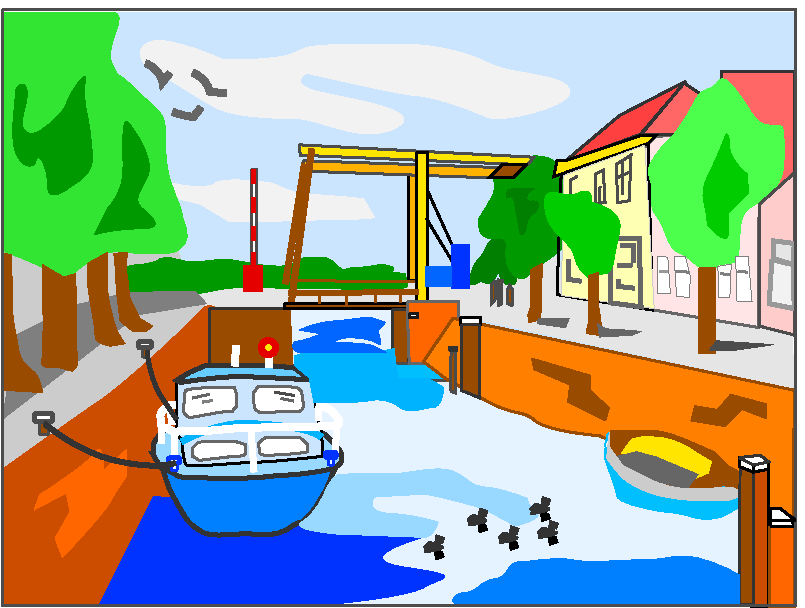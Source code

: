 % Converted from PostScript(TM) to MetaPost by pstoedit
% MetaPost backend contributed by Scott Pakin <pakin@uiuc.edu>
% pstoedit is Copyright (C) 1993 - 1999 Wolfgang Glunz <wglunz@geocities.com>

% Generate structured PostScript
prologues := 1;

% Display a given string with its *baseline* at a given location
% and with a given rotation angle
vardef showtext(expr origin)(expr angle)(expr string) =
  draw string infont defaultfont scaled defaultscale
    rotated angle shifted origin;
enddef;

beginfig(1);
drawoptions (withcolor (0.8,0.9,1));
linecap := butt;
linejoin := mitered;
fill (34.0598,214.47)--(286.57,214.47)--(285.2,72.9199)
	--(38.1699,83.8599)--(34.0598,214.47)--cycle;
drawoptions (withcolor (0.95,0.95,0.95));
fill (62,152.91)..controls (62,152.91) and (74.24,150.18)..(77.6199,152.91)
	..controls (81.0798,155.65) and (98.0698,152.91)..(98.0698,152.91)
	..controls (98.0698,152.91) and (106.21,148.81)..(111.68,148.81)
	..controls (117.15,148.81) and (130.76,147.37)..(130.76,147.37)
	--(134.86,140.53)..controls (134.86,140.53) and (130.11,139.88)..(123.92,139.88)
	..controls (117.8,139.88) and (98.72,139.23)..(98.72,139.23)
	--(82.3799,139.23)--(72.1499,145.35)--(64.0198,147.37)
	--(62,152.91)--cycle;
drawoptions (withcolor (0.9,0.9,0.9));
fill (202.11,112.52)--(200.82,126.85)--(184.47,117.99)
	--(170.86,116.62)--(150.42,117.34)--(141.63,114.61)
	--(104.19,115.26)--(87.1299,115.26)--(69.49,113.17)
	--(74.96,107.77)--(106.21,108.42)--(140.98,108.42)
	--(147.03,110.5)--(165.39,110.5)--(164.74,104.38)
	--(172.88,103.74)--(285.92,79.0398)--(285.2,98.9099)
	--(271.59,100.93)--(202.11,112.52)--cycle;
drawoptions (withcolor (1,0.4,0.4));
fill (285.92,193.23)--(259.78,193.23)--(259.78,188.7)
	--(277.35,148.88)--(285.92,155.72)--(285.92,193.23)
	--cycle;
drawoptions (withcolor (0.2,0.2,0.2));
pickup pencircle scaled 0.86bp;
draw (285.92,193.23)--(259.78,193.23)--(259.78,188.7)
	--(277.35,148.88)--(285.92,155.72)--(285.92,193.23);
drawoptions (withcolor (1,0.9,0.9));
pickup pencircle scaled 0bp;
fill (231.85,165.66)--(235.95,169.69)--(246.75,170.62)
	--(273.32,149.82)--(272.89,101)--(235.02,107.34)
	--(231.85,165.66)--cycle;
drawoptions (withcolor (0.4,0.4,0.4));
pickup pencircle scaled 0.86bp;
draw (231.85,165.66)--(235.95,169.69)--(246.75,170.62)
	--(273.32,149.82)--(272.89,101)--(235.02,107.34)
	--(231.85,165.66);
drawoptions (withcolor (0,0.5,0));
pickup pencircle scaled 0bp;
fill (178.28,133.26)..controls (178.28,133.26) and (175.98,132.39)..(175.11,130.09)
	..controls (174.25,127.78) and (172.38,125.62)..(172.38,125.62)
	..controls (172.38,125.62) and (170.86,124.47)..(170,121.88)
	..controls (169.21,119.36) and (168.99,119.14)..(168.99,118.06)
	..controls (168.99,116.98) and (169.21,116.19)..(170.43,116.41)
	..controls (171.73,116.55) and (172.81,117.63)..(172.81,117.63)
	--(175.33,116.84)..controls (175.33,116.84) and (175.9,116.62)..(177.42,117.85)
	..controls (178.86,119.14) and (179.29,121.52)..(179.72,120.22)
	..controls (180.15,118.93) and (179.94,119.58)..(180.73,118.06)
	..controls (181.59,116.55) and (183.03,115.98)..(184.11,116.41)
	..controls (185.19,116.84) and (184.47,115.69)..(185.55,117.2)
	..controls (186.63,118.71) and (185.19,122.74)..(185.19,122.74)
	--(182.24,132.39)--(178.28,133.26)--cycle;
drawoptions (withcolor (0,0.6,0));
fill (203.19,132.82)..controls (207.44,132.82) and (198.58,125.84)..(194.55,123.61)
	..controls (190.45,121.3) and (188.65,115.04)..(184.11,120.87)
	..controls (179.65,126.7) and (184.54,132.61)..(180.51,133.04)
	..controls (176.48,133.54) and (177.85,132.18)..(174.68,133.54)
	..controls (171.51,134.84) and (172.45,140.31)..(172.45,140.31)
	..controls (172.45,140.31) and (175.98,145.71)..(177.42,148.88)
	..controls (178.78,152.05) and (177.42,152.91)..(177.85,155.22)
	..controls (178.28,157.52) and (181.02,159.32)..(181.02,159.32)
	--(190.02,158.82)--(192.25,162.78)..controls (192.25,162.78) and (196.78,162.92)..(199.02,161.12)
	..controls (201.25,159.32) and (201.25,156.58)..(201.25,156.58)
	--(203.98,155.22)--(203.55,147.58)--(201.68,143.12)
	..controls (201.68,143.12) and (201.82,139.95)..(203.19,137.72)
	..controls (204.56,135.42) and (202.76,132.82)..(203.19,132.82)
	--cycle;
drawoptions (withcolor (0.8,0.8,0.8));
fill (1.37988,135.34)--(63.9399,129.01)--(67.98,114.97)
	--(73.8799,108.63)--(57.6799,89.26)--(0.869873,46.2798)
	--(1.37988,135.34)--cycle;
drawoptions (withcolor (0,0.6,0));
fill (141.27,120.87)..controls (140.84,121.23) and (143.65,122.46)..(139.62,123.32)
	..controls (135.51,124.26) and (134.65,122.67)..(129.25,122.67)
	..controls (123.85,122.67) and (124.28,120.87)..(122.05,122.67)
	..controls (119.82,124.47) and (119.38,126.27)..(115.28,126.27)
	..controls (111.25,126.27) and (109.45,126.7)..(106.78,124.9)
	..controls (104.05,123.1) and (102.68,123.1)..(100.45,123.1)
	..controls (98.22,123.1) and (96.3398,123.18)..(93.6799,123.61)
	..controls (91.0198,124.04) and (88.7798,124.47)..(86.0498,124.9)
	..controls (83.3098,125.41) and (80.5798,125.84)..(77.9099,125.41)
	..controls (75.25,124.9) and (70.2798,124.47)..(66.6799,124.9)
	..controls (63.0798,125.41) and (60.3398,127.21)..(57.1799,125.41)
	..controls (54.0798,123.61) and (49.1099,123.61)..(49.1099,123.61)
	--(44.1399,122.67)--(45.0798,115.9)..controls (45.0798,115.9) and (43.2798,113.6)..(49.5398,113.6)
	..controls (55.8799,113.6) and (58.98,113.6)..(64.8799,113.6)
	..controls (70.71,113.6) and (69.4199,112.66)..(76.1099,114.03)
	..controls (82.8799,115.47) and (86.98,115.47)..(91.8799,115.47)
	..controls (96.8499,115.47) and (100.88,114.97)..(105.85,114.97)
	..controls (110.82,114.97) and (112.62,114.97)..(118.02,114.97)
	..controls (123.42,114.97) and (125.22,114.54)..(136.02,114.54)
	..controls (146.74,114.54) and (146.74,115.9)..(146.74,115.9)
	--(145.88,120.37)--(141.27,120.87)--cycle;
drawoptions (withcolor (0.5,0.5,0.5));
fill (5.83984,98.26)--(27.5098,109.14)--(46.3799,113.6)
	--(70.2798,114.03)--(74.3098,109.57)--(49.5398,105.54)
	--(0.869873,67.95)--(5.83984,98.26)--cycle;
drawoptions (withcolor (0.8,0.3,0));
fill (105.85,108.2)--(106.78,85.23)--(73.8799,84.2998)
	--(66.25,38.1399)--(36.7998,1.05981)--(0.72998,1.05981)
	--(0.869873,49.8799)..controls (0.869873,49.8799) and (24.7798,67.0898)..(36.0798,74.7898)
	..controls (47.3098,82.5) and (70.2798,104.6)..(72.5098,107.34)
	..controls (74.74,110) and (77.48,108.2)..(77.48,108.2)
	--(105.85,108.2)--cycle;
drawoptions (withcolor (0.6,0.3,0));
fill (75.25,107.77)--(105.85,107.77)--(105.85,85.23)
	--(75.25,85.23)--(75.25,107.77)--cycle;
drawoptions (withcolor (0.2,0.2,0.2));
pickup pencircle scaled 0.86bp;
draw (75.25,107.77)--(105.85,107.77)--(105.85,85.23)
	--(75.25,85.23)--(75.25,107.77);
drawoptions (withcolor (1,1,1));
pickup pencircle scaled 2.23bp;
draw (118.59,71.1899)--(117.22,61.8999);
drawoptions (withcolor (0.9,0.95,1));
pickup pencircle scaled 0bp;
fill (266.48,1.56982)--(267.34,45.9199)--(158.84,82.3499)
	--(149.26,81.2)--(144.15,86.3098)--(140.84,107.77)
	--(104.84,107.26)--(105.92,86.3098)--(114.92,40.45)
	--(55.5898,38.5798)--(37.23,0.849854)--(266.48,1.56982)
	--cycle;
drawoptions (withcolor (0,0.2,1));
fill (55.1599,40.0898)--(113.98,37.21)--(153.94,25.8999)
	..controls (153.94,25.8999) and (123.42,17.8398)..(145.88,14.6699)
	..controls (168.34,11.4299) and (158.91,11)..(152.65,7.3999)
	..controls (146.31,3.7998) and (118.95,1.05981)..(113.48,1.05981)
	..controls (108.08,1.05981) and (35.6499,1.05981)..(35.6499,1.05981)
	--(55.1599,40.0898)--cycle;
drawoptions (withcolor (1,0.7,0));
fill (146.96,157.59)--(149.77,157.59)--(149.77,118.06)
	--(146.96,118.06)--(146.96,157.59)--cycle;
drawoptions (withcolor (0,0,0));
pickup pencircle scaled 0.86bp;
draw (146.96,157.59)--(149.77,157.59)--(149.77,118.06)
	--(146.96,118.06)--(146.96,157.59);
drawoptions (withcolor (1,0.7,0));
pickup pencircle scaled 0bp;
fill (109.16,161.05)--(180.37,158.53)--(176.41,154.86)
	--(108.66,157.3)--(109.16,161.05)--cycle;
drawoptions (withcolor (0.3,0.3,0.3));
pickup pencircle scaled 0.86bp;
draw (109.16,161.05)--(180.37,158.53)--(176.41,154.86)
	--(108.66,157.3)--(109.16,161.05);
drawoptions (withcolor (1,0.9,0));
pickup pencircle scaled 0bp;
fill (107.65,166.74)--(192.18,162.27)--(189.94,159.54)
	--(108.15,162.99)--(107.65,166.74)--cycle;
drawoptions (withcolor (0.3,0.3,0.3));
pickup pencircle scaled 0.86bp;
draw (107.65,166.74)--(192.18,162.27)--(189.94,159.54)
	--(108.15,162.99)--(107.65,166.74);
drawoptions (withcolor (1,0.9,0));
pickup pencircle scaled 0bp;
fill (149.77,163.86)--(153.8,163.86)--(153.8,110.07)
	--(149.77,110.07)--(149.77,163.86)--cycle;
drawoptions (withcolor (0,0,0));
pickup pencircle scaled 0.86bp;
draw (149.77,163.86)--(153.8,163.86)--(153.8,110.07)
	--(149.77,110.07)--(149.77,163.86);
drawoptions (withcolor (0.6,0.3,0));
pickup pencircle scaled 2.23bp;
draw (112.26,165.3)--(104.77,109.14);
draw (109.59,159.82)--(102.75,116.62);
drawoptions (withcolor (0,0,0));
pickup pencircle scaled 0.86bp;
draw (153.73,150.61)--(163.38,129.3);
draw (153.51,140.17)--(163.09,124.33);
drawoptions (withcolor (0,0.2,1));
pickup pencircle scaled 0bp;
fill (162.58,130.74)--(168.99,130.74)--(168.99,114.9)
	--(162.58,114.9)--(162.58,130.74)--cycle;
drawoptions (withcolor (0,0.4,1));
fill (153.22,123.1)--(162.58,123.1)--(162.58,115.9)
	--(153.22,115.9)--(153.22,123.1)--cycle;
drawoptions (withcolor (0.6,0.3,0));
pickup pencircle scaled 0.86bp;
draw (101.89,117.92)--(149.05,117.42);
pickup pencircle scaled 2.02bp;
draw (103.98,113.46)--(150.56,113.67);
pickup pencircle scaled 0bp;
fill (102.25,109.71)--(146.82,109.71)--(146.82,107.77)
	--(102.25,107.77)--(102.25,109.71)--cycle;
drawoptions (withcolor (0,0,0));
pickup pencircle scaled 0.86bp;
draw (102.25,109.71)--(146.82,109.71)--(146.82,107.77)
	--(102.25,107.77)--(102.25,109.71);
drawoptions (withcolor (1,1,1));
pickup pencircle scaled 0bp;
fill (90.4399,158.02)--(92.1699,158.02)--(92.1699,117.92)
	--(90.4399,117.92)--(90.4399,158.02)--cycle;
drawoptions (withcolor (0.3,0.3,0.3));
pickup pencircle scaled 0.86bp;
draw (90.4399,158.02)--(92.1699,158.02)--(92.1699,117.92)
	--(90.4399,117.92)--(90.4399,158.02);
drawoptions (withcolor (0,0,0));
draw (161.86,94.8799)--(164.1,94.8799)--(164.1,92.22)
	--(161.86,92.22)--(161.86,94.8799);
drawoptions (withcolor (0.8,0.3,0));
pickup pencircle scaled 0bp;
fill (147.32,104.1)--(149.05,104.1)--(149.05,87.97)
	--(147.32,87.97)--(147.32,104.1)--cycle;
drawoptions (withcolor (0,0,0));
pickup pencircle scaled 0.86bp;
draw (147.32,104.1)--(149.05,104.1)--(149.05,87.97)
	--(147.32,87.97)--(147.32,104.1);
drawoptions (withcolor (0.6,0.3,0));
pickup pencircle scaled 0bp;
fill (148.54,104.6)--(150.27,104.6)--(150.27,87.6799)
	--(148.54,87.6799)--(148.54,104.6)--cycle;
drawoptions (withcolor (0,0,0));
pickup pencircle scaled 0.86bp;
draw (148.54,104.6)--(150.27,104.6)--(150.27,87.6799)
	--(148.54,87.6799)--(148.54,104.6);
drawoptions (withcolor (0.6,0.3,0));
pickup pencircle scaled 0bp;
fill (141.2,107.55)--(147.1,107.55)--(147.1,87.25)
	--(141.2,87.25)--(141.2,107.55)--cycle;
drawoptions (withcolor (0.2,0.2,0.2));
pickup pencircle scaled 0.86bp;
draw (141.2,107.55)--(147.1,107.55)--(147.1,87.25)
	--(141.2,87.25)--(141.2,107.55);
drawoptions (withcolor (0,0.75,1));
pickup pencircle scaled 0bp;
fill (141.49,88.1799)--(153.58,88.1799)--(161.22,81.99)
	--(143.22,81.2)--(141.49,88.1799)--cycle;
drawoptions (withcolor (0.3,0.3,0.3));
pickup pencircle scaled 0.86bp;
draw (141.49,88.1799)--(153.58,88.1799)--(161.22,81.99)
	--(143.22,81.2)--(141.49,88.1799);
drawoptions (withcolor (1,0.4,0));
pickup pencircle scaled 0bp;
fill (146.53,110.22)--(165.1,110.22)--(165.1,103.09)
	--(162.8,103.09)--(152.94,87.97)--(147.32,87.97)
	--(146.53,110.22)--cycle;
drawoptions (withcolor (0.4,0.4,0.4));
pickup pencircle scaled 0.86bp;
draw (146.53,110.22)--(165.1,110.22)--(165.1,103.09)
	--(162.8,103.09)--(152.94,87.97)--(147.32,87.97)
	--(146.53,110.22);
drawoptions (withcolor (1,0.5,0));
pickup pencircle scaled 0bp;
fill (285.92,78.3899)--(163.09,104.31)--(152.43,88.6899)
	--(160.57,82.5)..controls (160.57,82.5) and (165.39,79.76)..(175.62,74.2898)
	..controls (185.84,68.8198) and (187.86,71.5498)..(192.61,67.45)
	..controls (197.36,63.3398) and (215.65,62.0498)..(215.65,62.0498)
	--(285.63,30.6599)--(285.92,78.3899)--cycle;
drawoptions (withcolor (0.6,0.3,0));
pickup pencircle scaled 0.86bp;
draw (285.92,78.3899)--(163.09,104.31)--(152.43,88.6899)
	--(160.57,82.5)..controls (160.57,82.5) and (165.39,79.76)..(175.62,74.2898)
	..controls (185.84,68.8198) and (187.86,71.5498)..(192.61,67.45)
	..controls (197.36,63.3398) and (215.65,62.0498)..(215.65,62.0498)
	--(285.63,30.6599)--(285.92,78.3899);
drawoptions (withcolor (0.2,0.9,0.2));
pickup pencircle scaled 0bp;
fill (40.1799,214.47)..controls (47.6699,214.47) and (37.0198,202.59)..(40.3999,195.82)
	..controls (43.7798,188.98) and (41.0498,194.46)..(47.8899,187.62)
	..controls (54.6599,180.78) and (59.4099,178.76)..(59.4099,173.29)
	..controls (59.4099,167.82) and (59.4099,166.45)..(60.1299,159.61)
	..controls (60.7798,152.77) and (64.8098,145.93)..(65.5298,141.82)
	..controls (66.25,137.79) and (68.98,134.34)..(66.25,130.95)
	..controls (63.5098,127.57) and (62.7898,127.57)..(52.6399,127.57)
	..controls (42.49,127.57) and (42.49,130.3)..(33.6299,125.48)
	..controls (24.7798,120.73) and (25.5,116.62)..(18.6599,120.73)
	..controls (11.8899,124.76) and (1.65991,128.22)..(1.65991,128.22)
	--(1.37988,214.47)--(40.1799,214.47)--cycle;
drawoptions (withcolor (0,0.5,1));
fill (122.41,51.8999)..controls (122.41,51.8999) and (121.76,52.47)..(120.25,49.3799)
	..controls (118.66,46.21) and (118.66,44.3398)..(115.86,39.9399)
	..controls (113.05,35.48) and (114.27,36.49)..(110.53,32.6699)
	..controls (106.71,28.9299) and (109.38,32.3799)..(104.34,28.9299)
	..controls (99.2998,25.47) and (94.2598,26.3398)..(89.7898,26.7)
	..controls (85.3999,26.98) and (76.6199,25.1799)..(72.8699,27.3398)
	..controls (69.1299,29.5798) and (67.8999,30.51)..(65.74,34.26)
	..controls (63.5798,38) and (63.5798,38)..(61.71,41.46)
	..controls (59.8398,44.9099) and (59.3398,48.5798)..(58.2598,50.3098)
	--(54.8699,55.6399)--(122.41,51.8999)--cycle;
drawoptions (withcolor (0.2,0.2,0.2));
pickup pencircle scaled 1.44bp;
draw (122.41,51.8999)..controls (122.41,51.8999) and (121.76,52.47)..(120.25,49.3799)
	..controls (118.66,46.21) and (118.66,44.3398)..(115.86,39.9399)
	..controls (113.05,35.48) and (114.27,36.49)..(110.53,32.6699)
	..controls (106.71,28.9299) and (109.38,32.3799)..(104.34,28.9299)
	..controls (99.2998,25.47) and (94.2598,26.3398)..(89.7898,26.7)
	..controls (85.3999,26.98) and (76.6199,25.1799)..(72.8699,27.3398)
	..controls (69.1299,29.5798) and (67.8999,30.51)..(65.74,34.26)
	..controls (63.5798,38) and (63.5798,38)..(61.71,41.46)
	..controls (59.8399,44.9099) and (59.3398,48.5798)..(58.2598,50.3098)
	--(54.8699,55.6399)--(122.41,51.8999);
drawoptions (withcolor (0,0,0));
pickup pencircle scaled 0.86bp;
draw (202.04,156.87)--(200.53,112.81)--(234.87,107.26)
	--(233.29,167.1)--(202.04,156.87);
drawoptions (withcolor (1,0.25,0.25));
pickup pencircle scaled 0bp;
fill (246.9,189.63)--(223.06,177.32)--(202.76,160.26)
	--(230.55,170.55)--(246.9,189.63)--cycle;
drawoptions (withcolor (0.2,0.2,0.2));
pickup pencircle scaled 0.86bp;
draw (246.9,189.63)--(223.06,177.32)--(202.76,160.26)
	--(230.55,170.55)--(246.9,189.63);
drawoptions (withcolor (1,0.4,0.4));
pickup pencircle scaled 0bp;
fill (246.25,188.98)--(230.98,170.62)--(274.76,169.83)
	--(246.25,188.98)--cycle;
drawoptions (withcolor (0.2,0.2,0.2));
pickup pencircle scaled 0.86bp;
draw (246.25,188.98)--(230.98,170.62)--(274.76,169.83)
	--(246.25,188.98);
drawoptions (withcolor (0.3,1,0.3));
pickup pencircle scaled 0bp;
fill (255.75,122.1)..controls (252.3,122.1) and (253.02,121.45)..(248.26,125.48)
	..controls (243.51,129.58) and (242.79,126.2)..(239.41,135.06)
	..controls (236.02,143.91) and (234.01,141.18)..(234.66,148.66)
	..controls (235.3,156.22) and (230.62,155.5)..(236.02,163.06)
	..controls (241.42,170.55) and (240.13,166.45)..(245.53,174.66)
	..controls (251,182.79) and (250.28,185.53)..(255.03,186.9)
	..controls (259.78,188.26) and (258.49,194.38)..(264.61,186.9)
	..controls (270.66,179.41) and (271.3,174.58)..(276.06,173.94)
	..controls (280.88,173.29) and (282.25,175.95)..(282.25,167.82)
	..controls (282.25,159.61) and (282.9,154.86)..(277.5,149.38)
	..controls (272.02,143.91) and (267.27,145.28)..(266.55,137.07)
	..controls (265.9,128.86) and (266.55,124.83)..(263.17,124.11)
	..controls (259.78,123.39) and (255.75,122.1)..(255.75,122.1)
	--cycle;
drawoptions (withcolor (0.8,0.3,0));
fill (270.66,52.47)--(276.78,52.47)--(276.78,0.629883)
	--(270.66,0.629883)--(270.66,52.47)--cycle;
drawoptions (withcolor (0,0,0));
pickup pencircle scaled 0.86bp;
draw (270.66,52.47)--(276.78,52.47)--(276.78,0.629898)
	--(270.66,0.629898)--(270.66,52.47);
drawoptions (withcolor (0.9,0,0));
pickup pencircle scaled 0bp;
fill (90.5798,158.02)--(92.0198,158.02)--(92.0198,152.84)
	--(90.5798,152.84)--(90.5798,158.02)--cycle;
fill (90.5798,147.66)--(92.0198,147.66)--(92.0198,142.47)
	--(90.5798,142.47)--(90.5798,147.66)--cycle;
fill (90.5798,137.43)--(92.0198,137.43)--(92.0198,132.25)
	--(90.5798,132.25)--(90.5798,137.43)--cycle;
fill (90.5798,128.14)--(92.0198,128.14)--(92.0198,122.96)
	--(90.5798,122.96)--(90.5798,128.14)--cycle;
drawoptions (withcolor (1,0.9,0));
fill (203.34,160.98)--(200.53,160.98)--(199.38,155.29)
	--(233.22,167.17)--(236.02,169.98)--(230.34,169.98)
	--(203.34,160.98)--cycle;
drawoptions (withcolor (0,0,0));
pickup pencircle scaled 0.86bp;
draw (203.34,160.98)--(200.53,160.98)--(199.38,155.29)
	--(233.22,167.17)--(236.02,169.98)--(230.34,169.98)
	--(203.34,160.98);
drawoptions (withcolor (1,1,0.7));
pickup pencircle scaled 0bp;
fill (232.14,166.59)--(235.52,107.77)--(202.11,112.52)
	--(202.83,155.65)--(232.14,166.59)--cycle;
drawoptions (withcolor (0.8,0.8,0.8));
pickup pencircle scaled 0.22bp;
draw (232.14,166.59)--(235.52,107.77)--(202.11,112.52)
	--(202.83,155.65)--(232.14,166.59);
drawoptions (withcolor (0.3,0.3,0.3));
pickup pencircle scaled 0.86bp;
draw (214.42,156.3)--(214.42,145.35)--(217.81,146.07)
	--(217.16,157.66)--(214.42,156.3);
drawoptions (withcolor (0.4,0.4,0.4));
pickup pencircle scaled 1.44bp;
draw (219.9,133.04)--(219.75,109.86)--(230.77,108.42)
	--(230.12,133.04)--(219.9,133.04);
drawoptions (withcolor (0,0.8,0));
pickup pencircle scaled 0bp;
fill (212.34,118.64)..controls (217.16,122.1) and (219.82,117.34)..(221.19,126.2)
	..controls (222.56,135.13) and (224.65,137.86)..(221.91,141.25)
	..controls (219.18,144.7) and (213.06,146.07)..(213.06,146.07)
	..controls (213.06,146.07) and (213.7,152.26)..(208.3,149.46)
	..controls (202.83,146.72) and (196.06,153.42)..(196.06,145.93)
	..controls (196.06,138.37) and (200.1,135.13)..(203.55,131.67)
	..controls (206.94,128.29) and (206.22,127.57)..(207.58,124.18)
	..controls (208.95,120.73) and (212.34,118.64)..(212.34,118.64)
	--cycle;
drawoptions (withcolor (0.6,0.3,0));
fill (251.86,122.1)--(257.34,122.1)--(257.34,92.0698)
	--(251.86,92.0698)--(251.86,122.1)--cycle;
pickup pencircle scaled 0.86bp;
draw (251.86,122.1)--(257.34,122.1)--(257.34,92.0698)
	--(251.86,92.0698)--(251.86,122.1);
drawoptions (withcolor (0.6,0.85,1));
pickup pencircle scaled 0bp;
fill (116.5,62.8398)..controls (116.5,62.8398) and (123.06,57.22)..(123.06,54.99)
	..controls (123.06,52.8298) and (122.98,51.25)..(118.66,49.95)
	..controls (114.27,48.73) and (104.62,47.7898)..(102.1,47.7898)
	..controls (99.5798,47.7898) and (93.3198,46.8599)..(91.45,46.8599)
	..controls (89.5798,46.8599) and (77.0498,46.21)..(74.5298,46.8599)
	..controls (72.0798,47.4299) and (65.8198,46.21)..(63.5798,47.7898)
	..controls (61.4199,49.3799) and (58.3298,49.95)..(56.74,52.47)
	..controls (55.1599,54.99) and (55.1599,55.3499)..(55.1599,58.1599)
	..controls (55.1599,60.97) and (59.8398,64.4199)..(59.8398,64.4199)
	--(116.5,62.8398)--cycle;
drawoptions (withcolor (0.2,0.2,0.2));
pickup pencircle scaled 1.44bp;
draw (116.5,62.8398)..controls (116.5,62.8398) and (123.06,57.22)..(123.06,54.99)
	..controls (123.06,52.8298) and (122.98,51.25)..(118.66,49.95)
	..controls (114.27,48.73) and (104.62,47.7898)..(102.1,47.7898)
	..controls (99.5798,47.7898) and (93.3198,46.8599)..(91.45,46.8599)
	..controls (89.5798,46.8599) and (77.0498,46.21)..(74.5298,46.8599)
	..controls (72.0798,47.4299) and (65.8198,46.21)..(63.5798,47.7898)
	..controls (61.4199,49.3799) and (58.3298,49.95)..(56.74,52.47)
	..controls (55.1599,54.99) and (55.1599,55.3498)..(55.1599,58.1599)
	..controls (55.1599,60.97) and (59.8399,64.4199)..(59.8399,64.4199)
	--(116.5,62.8398);
drawoptions (withcolor (0.8,0.9,1));
pickup pencircle scaled 0bp;
fill (63.3699,81.4199)..controls (63.3699,81.4199) and (81.5098,83.5)..(87.8499,83.5)
	..controls (94.1799,83.5) and (111.82,82.1399)..(111.82,82.1399)
	..controls (111.82,82.1399) and (114.06,71.4099)..(114.06,70.0398)
	..controls (114.06,68.74) and (115.64,64.6399)..(115.64,64.6399)
	--(116.29,54.6299)..controls (116.29,54.6299) and (98.5,52.5398)..(93.25,52.5398)
	..controls (87.99,52.5398) and (69.2698,50.5999)..(67.47,51.25)
	..controls (65.6699,51.8999) and (65.6699,59.8198)..(65.6699,59.8198)
	--(63.3699,63.49)--(63.3699,81.4199)--cycle;
drawoptions (withcolor (0,0,0));
pickup pencircle scaled 0.86bp;
draw (63.3699,81.4199)..controls (63.3699,81.4199) and (81.5098,83.5)..(87.8499,83.5)
	..controls (94.1799,83.5) and (111.82,82.1399)..(111.82,82.1399)
	..controls (111.82,82.1399) and (114.06,71.4099)..(114.06,70.0398)
	..controls (114.06,68.74) and (115.64,64.6399)..(115.64,64.6399)
	--(116.29,54.6299)..controls (116.29,54.6299) and (98.5,52.5398)..(93.25,52.5398)
	..controls (87.99,52.5398) and (69.2698,50.5999)..(67.47,51.25)
	..controls (65.6699,51.8999) and (65.6699,59.8198)..(65.6699,59.8198)
	--(63.3699,63.49)--(63.3699,81.4199);
drawoptions (withcolor (1,1,1));
pickup pencircle scaled 0bp;
fill (66.6799,78.25)..controls (68.9099,79.26) and (74.24,79.26)..(75.8198,79.26)
	..controls (77.3398,79.26) and (84.25,79.5398)..(84.25,79.5398)
	--(85.1799,77.0198)--(85.1799,72.6299)--(83.5999,70.76)
	..controls (83.5999,70.76) and (80.22,70.76)..(77.0498,70.1099)
	..controls (73.8799,69.46) and (68.2598,68.5298)..(68.2598,68.5298)
	..controls (68.2598,68.5298) and (66.0999,69.46)..(66.0999,71.0498)
	..controls (66.0999,72.6299) and (66.6799,78.25)..(66.6799,78.25)
	--cycle;
drawoptions (withcolor (0.4,0.4,0.4));
pickup pencircle scaled 0.86bp;
draw (66.6799,78.25)..controls (68.9099,79.26) and (74.24,79.26)..(75.8198,79.26)
	..controls (77.3398,79.26) and (84.25,79.5398)..(84.25,79.5398)
	--(85.1799,77.0198)--(85.1799,72.6299)--(83.5999,70.76)
	..controls (83.5999,70.76) and (80.22,70.76)..(77.0498,70.1099)
	..controls (73.8799,69.46) and (68.2598,68.5298)..(68.2598,68.5298)
	..controls (68.2598,68.5298) and (66.0999,69.46)..(66.0999,71.0498)
	..controls (66.0999,72.6299) and (66.6799,78.25)..(66.6799,78.25)
	--cycle;
drawoptions (withcolor (1,1,1));
pickup pencircle scaled 0bp;
fill (93.0298,79.8298)--(105.85,79.5398)..controls (105.85,79.5398) and (108.37,79.26)..(108.66,77.3098)
	..controls (108.94,75.4399) and (109.3,72.9199)..(109.3,72.9199)
	..controls (109.3,72.9199) and (108.94,70.76)..(107.43,70.76)
	..controls (105.85,70.76) and (93.6099,70.3999)..(93.6099,70.3999)
	..controls (93.6099,70.3999) and (91.45,71.3398)..(91.45,72.9199)
	..controls (91.45,74.5) and (91.1599,77.3098)..(91.1599,77.3098)
	--(93.0298,79.8298)--cycle;
drawoptions (withcolor (0.4,0.4,0.4));
pickup pencircle scaled 0.86bp;
draw (93.0298,79.8298)--(105.85,79.5398)..controls (105.85,79.5398) and (108.37,79.26)..(108.66,77.3098)
	..controls (108.94,75.4399) and (109.3,72.9199)..(109.3,72.9199)
	..controls (109.3,72.9199) and (108.94,70.76)..(107.43,70.76)
	..controls (105.85,70.76) and (93.6098,70.3999)..(93.6098,70.3999)
	..controls (93.6098,70.3999) and (91.45,71.3399)..(91.45,72.9199)
	..controls (91.45,74.5) and (91.1599,77.3098)..(91.1599,77.3098)
	--(93.0298,79.8298);
drawoptions (withcolor (1,1,1));
pickup pencircle scaled 0bp;
fill (95.48,61.3298)..controls (98.6499,61.3298) and (108.01,61.3298)..(108.01,61.3298)
	--(110.82,58.8098)--(110.82,56.2898)..controls (108.01,55.3499) and (96.4199,54.99)..(96.4199,54.99)
	..controls (96.4199,54.99) and (93.3198,54.7)..(93.3198,56.2898)
	..controls (93.3198,57.8699) and (93.0298,59.3799)..(93.0298,59.3799)
	--(95.48,61.3298)--cycle;
drawoptions (withcolor (0.4,0.4,0.4));
pickup pencircle scaled 0.86bp;
draw (95.48,61.3298)..controls (98.6499,61.3298) and (108.01,61.3298)..(108.01,61.3298)
	--(110.82,58.8098)--(110.82,56.2898)..controls (108.01,55.3499) and (96.4199,54.99)..(96.4199,54.99)
	..controls (96.4199,54.99) and (93.3198,54.7)..(93.3198,56.2898)
	..controls (93.3198,57.8699) and (93.0298,59.3799)..(93.0298,59.3799)
	--(95.48,61.3298);
drawoptions (withcolor (1,1,1));
pickup pencircle scaled 0bp;
fill (84.5398,60.0298)--(88.2798,58.8098)--(88.2798,55.6399)
	..controls (88.2798,55.6399) and (88.3499,54.7)..(86.1199,54.7)
	..controls (83.96,54.7) and (71.72,53.1199)..(71.72,53.1199)
	--(69.2,54.7)--(69.2,57.51)--(71.4299,59.74)
	--(84.5398,60.0298)--cycle;
drawoptions (withcolor (0.4,0.4,0.4));
pickup pencircle scaled 0.86bp;
draw (84.5398,60.0298)--(88.2798,58.8098)--(88.2798,55.6399)
	..controls (88.2798,55.6399) and (88.3499,54.7)..(86.1199,54.7)
	..controls (83.96,54.7) and (71.72,53.1199)..(71.72,53.1199)
	--(69.2,54.7)--(69.2,57.51)--(71.4299,59.74)
	--(84.5398,60.0298);
drawoptions (withcolor (0,0.7,1));
pickup pencircle scaled 2.23bp;
draw (65.3799,59.8198)..controls (70.6399,63.0598) and (81.22,66.6599)..(88.2798,66.4399)
	..controls (95.2598,66.22) and (111.97,65.2898)..(115.64,61.47);
drawoptions (withcolor (0.4,0.8,1));
pickup pencircle scaled 0bp;
fill (111.82,82.1399)--(105.92,86.46)..controls (105.92,86.46) and (95.98,87.3899)..(93.8999,87.3899)
	..controls (91.8799,87.3899) and (81.9399,87.3899)..(81.9399,87.3899)
	--(74.24,87.3899)--(68.3398,84.8699)--(63.5798,81.9199)
	--(64.95,81.2)..controls (64.95,81.2) and (79.4199,83.5)..(87.3398,83.2898)
	..controls (95.2598,83.0698) and (111.61,82.1399)..(111.82,82.1399)
	--cycle;
drawoptions (withcolor (0.2,0.2,0.2));
pickup pencircle scaled 1.44bp;
draw (111.82,82.1399)--(105.92,86.46)..controls (105.92,86.46) and (95.98,87.3899)..(93.8999,87.3899)
	..controls (91.8799,87.3899) and (81.9399,87.3899)..(81.9399,87.3899)
	--(74.24,87.3899)--(68.3398,84.8699)--(63.5798,81.9199)
	--(64.95,81.2)..controls (64.95,81.2) and (79.4199,83.5)..(87.3398,83.2898)
	..controls (95.2598,83.0698) and (111.61,82.1399)..(111.82,82.1399)
	--cycle;
drawoptions (withcolor (1,1,1));
pickup pencircle scaled 2.81bp;
draw (113.84,72.8498)..controls (114.92,72.8498) and (116.29,72.8498)..(118.16,71.7)
	..controls (119.96,70.5398) and (119.53,70.5398)..(121.11,68.96)
	..controls (122.62,67.3799) and (121.98,66.22)..(121.98,66.22)
	..controls (121.98,66.22) and (120.82,65.5798)..(119.02,65.5798)
	..controls (117.22,65.5798) and (111.82,65.0698)..(109.74,65.0698)
	..controls (107.72,65.0698) and (103.4,65.0698)..(99.7998,65.0698)
	..controls (96.2,65.0698) and (90.9399,64.8599)..(88.2798,64.8599)
	..controls (85.5398,64.8599) and (79.4199,64.1399)..(76.47,63.9199)
	..controls (73.5198,63.7) and (69.49,63.7)..(66.0999,63.7)
	..controls (62.72,63.7) and (63.7998,62.7698)..(61.3499,64.1399)
	..controls (58.8298,65.5798) and (57.97,64.2099)..(57.97,66.6599)
	..controls (57.97,69.1799) and (56.8198,69.46)..(59.3398,71.7)
	..controls (61.7798,73.9299) and (61.3499,73.0598)..(63.1499,73.0598);
pickup pencircle scaled 2.23bp;
draw (57.97,67.0899)--(57.97,59.1699);
draw (62.9399,62.7698)--(62.9399,51.25);
draw (90.2998,64.8598)--(91.45,48.9399);
draw (121.26,66.01)--(120.61,54.6299);
draw (60.9199,72.8499)--(62,66.01);
draw (114.7,72.5598)--(114.7,67.3799);
pickup pencircle scaled 2.81bp;
draw (84.6099,87.0999)--(84.8999,94.3799);
draw (96.8498,86.46)--(96.8498,90.7798);
drawoptions (withcolor (1,0.9,0));
pickup pencircle scaled 0bp;
fill (96.6299,96.25)..controls (98,96.25) and (99.1499,95.1699)..(99.1499,93.73)
	..controls (99.1499,92.2898) and (98,91.21)..(96.6299,91.21)
	..controls (95.2598,91.21) and (94.1099,92.2898)..(94.1099,93.73)
	..controls (94.1099,95.1699) and (95.2598,96.25)..(96.6299,96.25)
	--cycle;
drawoptions (withcolor (0.9,0,0));
pickup pencircle scaled 2.23bp;
draw (96.6299,96.25)..controls (98,96.25) and (99.1499,95.1699)..(99.1499,93.73)
	..controls (99.1499,92.2898) and (98,91.21)..(96.6299,91.21)
	..controls (95.2598,91.21) and (94.1099,92.2898)..(94.1099,93.73)
	..controls (94.1099,95.1699) and (95.2598,96.25)..(96.6299,96.25)
	--cycle;
drawoptions (withcolor (1,0.4,0));
pickup pencircle scaled 0bp;
fill (277.14,29.4299)--(285.99,29.4299)--(285.99,0.699951)
	--(277.14,0.699951)--(277.14,29.4299)--cycle;
drawoptions (withcolor (0.6,0.3,0));
pickup pencircle scaled 0.86bp;
draw (277.14,29.4299)--(285.99,29.4299)--(285.99,0.699936)
	--(277.14,0.699936)--(277.14,29.4299);
drawoptions (withcolor (1,1,1));
pickup pencircle scaled 0bp;
fill (271.16,51.75)--(276.49,52.6199)--(276.7,49.95)
	--(271.16,48.9399)--(271.16,51.75)--cycle;
drawoptions (withcolor (0,0,0));
pickup pencircle scaled 0.86bp;
draw (271.16,51.75)--(276.49,52.6199)--(276.7,49.95)
	--(271.16,48.9399)--(271.16,51.75);
drawoptions (withcolor (1,1,1));
pickup pencircle scaled 0bp;
fill (285.56,29.3599)--(285.27,32.5298)--(276.85,32.5298)
	--(277.64,29.3599)--(285.56,29.3599)--cycle;
drawoptions (withcolor (0,0,0));
pickup pencircle scaled 0.86bp;
draw (285.56,29.3599)--(285.27,32.5298)--(276.85,32.5298)
	--(277.64,29.3599)--(285.56,29.3599);
drawoptions (withcolor (1,1,1));
pickup pencircle scaled 0bp;
fill (165.82,104.53)--(172.95,104.53)--(172.95,102.08)
	--(165.82,102.08)--(165.82,104.53)--cycle;
drawoptions (withcolor (0,0,0));
pickup pencircle scaled 0.86bp;
draw (165.82,104.53)--(172.95,104.53)--(172.95,102.08)
	--(165.82,102.08)--(165.82,104.53);
drawoptions (withcolor (0.6,0.3,0));
pickup pencircle scaled 0bp;
fill (162.37,92.22)..controls (162.58,92.22) and (162.87,92.22)..(163.16,92.22)
	..controls (163.52,92.22) and (163.81,92.22)..(164.1,92.22)
	..controls (164.02,89.7698) and (164.02,87.3198)..(164.02,84.8699)
	..controls (164.02,82.3499) and (164.02,79.8999)..(164.1,77.3799)
	..controls (163.81,77.5298) and (163.52,77.6699)..(163.16,77.74)
	..controls (162.94,77.8198) and (162.58,78.0298)..(162.37,78.0298)
	..controls (162.3,80.4099) and (162.3,82.7798)..(162.3,85.1599)
	..controls (162.3,87.46) and (162.37,89.9099)..(162.37,92.22)
	--cycle;
drawoptions (withcolor (0.3,0.3,0.3));
pickup pencircle scaled 0.86bp;
draw (162.37,92.22)..controls (162.58,92.22) and (162.87,92.22)..(163.16,92.22)
	..controls (163.52,92.22) and (163.81,92.22)..(164.1,92.22)
	..controls (164.02,89.7698) and (164.02,87.3198)..(164.02,84.8699)
	..controls (164.02,82.3499) and (164.02,79.8999)..(164.1,77.3799)
	..controls (163.81,77.5298) and (163.52,77.6699)..(163.16,77.74)
	..controls (162.94,77.8198) and (162.58,78.0298)..(162.37,78.0298)
	..controls (162.3,80.4099) and (162.3,82.7798)..(162.3,85.1599)
	..controls (162.3,87.46) and (162.37,89.9099)..(162.37,92.22)
	--cycle;
drawoptions (withcolor (1,1,1));
pickup pencircle scaled 0bp;
fill (161.94,92.6499)--(164.31,92.6499)--(164.31,93.6599)
	--(161.94,93.6599)--(161.94,92.6499)--cycle;
drawoptions (withcolor (0.2,0.2,0.2));
pickup pencircle scaled 0.86bp;
draw (161.94,92.6499)--(164.31,92.6499)--(164.31,93.6599)
	--(161.94,93.6599)--(161.94,92.6499);
drawoptions (withcolor (1,1,1));
pickup pencircle scaled 0bp;
fill (147.25,105.9)--(150.34,105.9)--(150.34,104.53)
	--(147.25,104.53)--(147.25,105.9)--cycle;
drawoptions (withcolor (0.1,0.1,0.1));
pickup pencircle scaled 0.86bp;
draw (147.25,105.9)--(150.34,105.9)--(150.34,104.53)
	--(147.25,104.53)--(147.25,105.9);
drawoptions (withcolor (0,0.7,1));
pickup pencircle scaled 0bp;
fill (105.85,90.6299)..controls (110.82,92.5) and (110.82,92)..(113.98,92.9399)
	..controls (117.08,93.7998) and (117.58,92.5)..(120.25,92.5)
	..controls (122.91,92.5) and (128.67,92)..(130.62,92)
	--(135.58,92)--(141.85,93.3699)--(143.22,82.5)
	--(154.45,82.5)--(159.78,79.3298)..controls (159.78,79.3298) and (159.34,72.1299)..(155.74,72.1299)
	..controls (152.22,72.1299) and (147.61,69.3899)..(144.08,72.1299)
	..controls (140.55,74.7898) and (136.88,75.22)..(134.22,74.7898)
	..controls (131.55,74.3599) and (126.94,73.9299)..(123.42,73.9299)
	..controls (119.82,73.9299) and (113.05,73.9299)..(113.05,73.9299)
	--(111.25,82.9299)--(105.85,87.46)--(105.85,90.6299)
	--cycle;
drawoptions (withcolor (0,0.4,1));
fill (109.88,100.93)..controls (116.22,103.45) and (119.82,103.23)..(123.85,103.66)
	..controls (127.95,104.1) and (132.49,104.89)..(133.35,104.6)
	--(138.75,102.8)--(136.02,99.6299)..controls (136.02,99.6299) and (138.25,93.2998)..(136.02,95.0999)
	..controls (133.78,96.8999) and (130.18,96.8999)..(127.02,97.3298)
	..controls (123.85,97.76) and (118.45,95.5298)..(121.18,95.5298)
	..controls (123.85,95.5298) and (131.98,95.5298)..(134.65,94.23)
	--(139.18,91.9299)..controls (139.18,91.9299) and (112.18,91.9299)..(108.51,91.9299)
	..controls (104.91,91.9299) and (104.55,96.0298)..(106.78,96.0298)
	..controls (109.02,96.0298) and (115.78,98.7)..(115.78,98.7)
	--(107.65,100.06)--(109.88,100.93)--cycle;
drawoptions (withcolor (0.6,0.3,0));
fill (45.9399,128.07)..controls (45.9399,128.07) and (45.0798,122.6)..(45.9399,118.57)
	..controls (46.8799,114.54) and (45.9399,113.17)..(47.3098,110.43)
	..controls (48.6799,107.77) and (50.48,104.17)..(50.48,104.17)
	--(54.9399,101.5)--(52.71,99.6299)--(47.74,99.6299)
	--(43.21,103.3)--(41.9099,114.03)--(41.4099,123.1)
	--(40.98,127.64)--(45.9399,128.07)--cycle;
fill (45.0798,95.1699)..controls (45.0798,95.1699) and (42.2698,98.7)..(41.4099,101.94)
	..controls (40.5398,105.1) and (38.74,111.37)..(38.74,114.97)
	..controls (38.74,118.57) and (38.74,128.07)..(38.74,128.07)
	--(31.5398,124.04)..controls (31.5398,124.04) and (31.0398,119.5)..(31.5398,116.34)
	..controls (31.98,113.17) and (32.8398,108.2)..(33.3398,105.1)
	..controls (33.7798,101.94) and (34.21,100.57)..(34.21,97.8298)
	..controls (34.21,95.1699) and (39.6799,94.23)..(39.6799,94.23)
	--(45.0798,95.1699)--cycle;
fill (27.9399,87.46)..controls (27.9399,87.46) and (27.5098,96.46)..(27.5098,99.2)
	..controls (27.5098,101.94) and (27.5098,113.17)..(27.5098,113.17)
	--(27.0798,120.37)--(22.98,119.07)--(15.3398,123.61)
	..controls (15.3398,123.61) and (15.3398,113.6)..(15.3398,110.94)
	..controls (15.3398,108.2) and (15.7798,101.5)..(15.3398,96.97)
	..controls (14.9099,92.4299) and (15.7798,92)..(14.9099,88.8298)
	..controls (13.98,85.6599) and (21.1799,86.5298)..(21.1799,86.5298)
	--(26.1399,85.23)--(27.9399,87.46)--cycle;
fill (1.37988,78.3899)--(15.3398,77.5298)..controls (15.3398,77.5298) and (14.8398,80.7)..(13.5398,83.3599)
	..controls (12.1799,86.0999) and (7.63989,86.96)..(6.77979,92.8599)
	..controls (5.83984,98.7698) and (4.53979,102.8)..(4.53979,107.77)
	..controls (4.53979,112.74) and (4.10986,127.21)..(4.10986,127.21)
	--(1.37988,127.64)--(1.37988,78.3899)--cycle;
drawoptions (withcolor (0,0.75,1));
fill (220.62,63.9199)--(217.45,58.5198)--(223.78,51.6799)
	..controls (223.78,51.6799) and (230.98,47.22)..(234.15,46.2798)
	..controls (237.32,45.3398) and (244.52,43.5398)..(244.52,43.5398)
	--(257.12,43.5398)--(261.66,44.0498)--(267.42,42.6799)
	--(266.55,36.3398)--(259.78,32.74)..controls (259.78,32.74) and (254.46,30.9399)..(248.98,32.74)
	..controls (243.58,34.5398) and (240.92,34.1099)..(236.38,34.98)
	..controls (231.85,35.9099) and (222.42,37.71)..(221.98,40.45)
	..controls (221.55,43.1099) and (219.32,49.0198)..(219.32,49.0198)
	--(217.45,54.4199)--(218.38,62.5498)--(220.62,63.9199)
	--cycle;
drawoptions (withcolor (0.6,0.3,0));
fill (219.75,63.9199)--(235.02,63.9199)..controls (235.02,63.9199) and (238.18,63.9199)..(243.15,62.1199)
	..controls (248.12,60.3198) and (257.12,56.22)..(257.12,56.22)
	--(262.09,51.25)--(266.98,48.5798)--(266.98,42.6799)
	--(260.72,44.0498)--(246.32,41.74)--(231.42,46.7798)
	--(222.42,52.1799)--(218.82,57.1499)--(219.75,63.9199)
	--cycle;
drawoptions (withcolor (1,0.9,0));
fill (223.78,55.7798)--(227.38,60.75)--(231.42,61.6899)
	..controls (231.42,61.6899) and (235.88,61.6899)..(238.62,61.26)
	..controls (241.35,60.75) and (245.38,59.3799)..(248.12,57.5798)
	..controls (250.78,55.7798) and (256.18,52.6199)..(256.18,52.6199)
	--(254.89,48.5798)--(249.42,46.2798)--(243.58,48.0798)
	--(237.75,53.0498)--(233.65,54.9199)--(223.78,55.7798)
	--cycle;
drawoptions (withcolor (0.4,0.4,0.4));
fill (221.34,54.4199)--(224.65,50.3799)..controls (224.65,50.3799) and (229.62,47.6499)..(232.35,46.7798)
	..controls (235.02,45.8499) and (240.56,44.6199)..(240.92,44.48)
	--(246.75,42.25)--(251.29,48.0798)--(243.58,51.25)
	--(236.02,54.4199)--(229.18,56.22)--(221.34,54.4199)
	--cycle;
drawoptions (withcolor (0.8,0.8,0.8));
fill (219.32,63.0598)--(219.32,58.0198)--(224.22,51.25)
	..controls (224.22,51.25) and (231.92,47.22)..(235.02,45.8499)
	..controls (238.18,44.48) and (243.15,43.1099)..(245.89,43.1099)
	..controls (248.55,43.1099) and (253.09,43.1099)..(255.75,43.1099)
	..controls (258.42,43.1099) and (262.02,44.0498)..(264.32,43.1099)
	..controls (266.55,42.25) and (267.42,40.45)..(267.42,40.45)
	--(262.09,38.6499)..controls (262.09,38.6499) and (255.75,38.6499)..(251.65,38.6499)
	..controls (247.62,38.6499) and (240.92,39.51)..(237.32,40.45)
	..controls (233.65,41.3098) and (226.88,43.98)..(223.78,47.22)
	..controls (220.62,50.3799) and (218.38,53.98)..(218.38,53.98)
	--(219.32,63.0598)--cycle;
drawoptions (withcolor (0.6,0.3,0));
fill (271.45,52.8999)--(271.23,1.41992)--(266.34,1.41992)
	--(266.41,54.2)..controls (266.41,54.2) and (272.17,53.1899)..(271.45,52.8999)
	--cycle;
drawoptions (withcolor (0.2,0.2,0.2));
pickup pencircle scaled 0.86bp;
draw (271.45,52.8999)--(271.23,1.41992)--(266.34,1.41992)
	--(266.41,54.2)..controls (266.41,54.2) and (272.17,53.1899)..(271.45,52.8999)
	--cycle;
drawoptions (withcolor (1,1,1));
pickup pencircle scaled 0bp;
fill (271.16,51.75)--(266.26,54.1299)--(266.26,50.8899)
	--(271.16,48.9399)--(271.16,51.75)--cycle;
drawoptions (withcolor (0,0,0));
pickup pencircle scaled 0.86bp;
draw (271.16,51.75)--(266.26,54.1299)--(266.26,50.8899)
	--(271.16,48.9399)--(271.16,51.75);
drawoptions (withcolor (0.6,0.85,1));
pickup pencircle scaled 0bp;
fill (121.98,48.0798)..controls (129.82,48.51) and (138.9,48.51)..(143.36,48.51)
	..controls (147.75,48.51) and (157.69,51.6799)..(163.52,49.0198)
	..controls (169.42,46.2798) and (168.99,44.0498)..(174.82,43.5398)
	..controls (180.66,43.1099) and (189.66,39.51)..(189.66,39.51)
	..controls (189.66,39.51) and (190.52,35.8398)..(193.26,34.0398)
	..controls (195.99,32.24) and (185.62,29.5)..(185.62,29.5)
	--(173.89,35.8398)..controls (173.89,35.8398) and (156.32,40.8799)..(152.72,40.8799)
	..controls (149.12,40.8799) and (134.79,39.9399)..(134.79,39.9399)
	..controls (134.79,39.9399) and (130.69,34.47)..(140.19,34.0398)
	..controls (149.55,33.6099) and (157.69,30.9399)..(157.69,30.9399)
	..controls (157.69,30.9399) and (156.32,25.47)..(152.72,25.47)
	..controls (149.12,25.47) and (129.82,26.4099)..(125.36,26.4099)
	..controls (120.82,26.4099) and (103.62,28.21)..(108.51,30.9399)
	..controls (113.48,33.6099) and (116.79,41.3098)..(116.79,41.3098)
	..controls (116.79,41.3098) and (118.59,46.71)..(121.98,48.0798)
	--cycle;
drawoptions (withcolor (1,1,1));
fill (266.12,54.1299)--(271.3,51.46)--(276.7,52.6199)
	--(273.68,54.99)--(266.12,54.1299)--cycle;
drawoptions (withcolor (0.2,0.2,0.2));
pickup pencircle scaled 0.86bp;
draw (266.12,54.1299)--(271.3,51.46)--(276.7,52.6199)
	--(273.68,54.99)--(266.12,54.1299);
drawoptions (withcolor (0.6,0.3,0));
pickup pencircle scaled 0bp;
fill (189.73,159.75)--(185.05,155.07)--(176.19,155.07)
	--(181.09,159.75)--(189.73,159.75)--cycle;
drawoptions (withcolor (0,0,0));
pickup pencircle scaled 0.86bp;
draw (189.73,159.75)--(185.05,155.07)--(176.19,155.07)
	--(181.09,159.75)--(189.73,159.75);
drawoptions (withcolor (0.6,0.3,0));
pickup pencircle scaled 0bp;
fill (191.24,121.45)..controls (191.24,118.71) and (191.24,115.54)..(191.24,113.89)
	..controls (191.24,112.16) and (191.6,109.35)..(191.24,107.91)
	..controls (190.81,106.54) and (190.38,105.46)..(190.38,105.46)
	--(190.59,103.16)--(193.98,104.02)--(194.41,106.54)
	..controls (194.41,106.54) and (194.41,111.94)..(194.41,113.02)
	..controls (194.41,114.03) and (195.06,123.54)..(195.06,123.54)
	--(191.24,121.45)--cycle;
pickup pencircle scaled 0.86bp;
draw (191.24,121.45)..controls (191.24,118.71) and (191.24,115.54)..(191.24,113.89)
	..controls (191.24,112.16) and (191.6,109.35)..(191.24,107.91)
	..controls (190.81,106.54) and (190.38,105.46)..(190.38,105.46)
	--(190.59,103.16)--(193.98,104.02)--(194.41,106.54)
	..controls (194.41,106.54) and (194.41,111.94)..(194.41,113.02)
	..controls (194.41,114.03) and (195.06,123.54)..(195.06,123.54)
	--(191.24,121.45);
pickup pencircle scaled 0bp;
fill (216.58,98.5498)..controls (216.58,100.21) and (216.15,99.3398)..(216.01,102.73)
	..controls (215.79,106.11) and (215.14,107.12)..(215.14,110.22)
	..controls (215.14,113.46) and (215.14,116.98)..(215.14,118.06)
	..controls (215.14,119.14) and (215.14,120.37)..(215.14,120.37)
	--(212.19,119.36)..controls (212.19,119.36) and (212.19,118.71)..(212.19,116.98)
	..controls (212.19,115.33) and (212.19,113.17)..(212.19,111.3)
	..controls (212.19,109.42) and (212.19,109.5)..(212.19,106.98)
	..controls (212.19,104.46) and (212.05,101.94)..(212.05,101.94)
	--(211.4,99.3398)--(213.27,98.7)--(216.58,98.5498)
	--cycle;
pickup pencircle scaled 0.86bp;
draw (216.58,98.5498)..controls (216.58,100.21) and (216.15,99.3399)..(216.01,102.73)
	..controls (215.79,106.11) and (215.14,107.12)..(215.14,110.22)
	..controls (215.14,113.46) and (215.14,116.98)..(215.14,118.06)
	..controls (215.14,119.14) and (215.14,120.37)..(215.14,120.37)
	--(212.19,119.36)..controls (212.19,119.36) and (212.19,118.71)..(212.19,116.98)
	..controls (212.19,115.33) and (212.19,113.17)..(212.19,111.3)
	..controls (212.19,109.42) and (212.19,109.5)..(212.19,106.98)
	..controls (212.19,104.46) and (212.05,101.94)..(212.05,101.94)
	--(211.4,99.3399)--(213.27,98.6999)--(216.58,98.5498);
pickup pencircle scaled 0bp;
fill (184.54,108.78)--(184.54,114.46)--(183.46,116.19)
	--(182.67,114.46)..controls (182.67,114.46) and (182.82,113.24)..(182.82,112.16)
	..controls (182.82,111.08) and (182.82,109.64)..(182.82,109.64)
	--(184.54,108.78)--cycle;
drawoptions (withcolor (0.3,0.3,0.3));
pickup pencircle scaled 0.86bp;
draw (184.54,108.78)--(184.54,114.46)--(183.46,116.19)
	--(182.67,114.46)..controls (182.67,114.46) and (182.82,113.24)..(182.82,112.16)
	..controls (182.82,111.08) and (182.82,109.64)..(182.82,109.64)
	--(184.54,108.78);
drawoptions (withcolor (0.6,0.3,0));
pickup pencircle scaled 0bp;
fill (178.28,117.85)..controls (178.28,117.85) and (178.42,115.76)..(178.42,114.68)
	..controls (178.42,113.6) and (178.42,111.3)..(178.42,111.3)
	--(176.98,109.64)--(176.98,113.46)--(176.98,116.55)
	--(178.28,117.85)--cycle;
drawoptions (withcolor (0.3,0.3,0.3));
pickup pencircle scaled 0.86bp;
draw (178.28,117.85)..controls (178.28,117.85) and (178.42,115.76)..(178.42,114.68)
	..controls (178.42,113.6) and (178.42,111.3)..(178.42,111.3)
	--(176.98,109.64)--(176.98,113.46)--(176.98,116.55)
	--(178.28,117.85);
drawoptions (withcolor (0.6,0.3,0));
pickup pencircle scaled 0bp;
fill (180.51,109.21)..controls (180.51,109.21) and (180.3,109.5)..(180.51,112.16)
	..controls (180.73,114.9) and (180.73,117.85)..(180.73,117.85)
	--(179.5,118.06)..controls (179.5,118.06) and (179.5,115.9)..(179.5,114.9)
	..controls (179.5,113.89) and (179.29,110.86)..(179.29,110.86)
	--(179.5,108.99)--(180.51,109.21)--cycle;
drawoptions (withcolor (0.3,0.3,0.3));
pickup pencircle scaled 0.86bp;
draw (180.51,109.21)..controls (180.51,109.21) and (180.3,109.5)..(180.51,112.16)
	..controls (180.73,114.9) and (180.73,117.85)..(180.73,117.85)
	--(179.5,118.06)..controls (179.5,118.06) and (179.5,115.9)..(179.5,114.9)
	..controls (179.5,113.89) and (179.29,110.86)..(179.29,110.86)
	--(179.5,108.99)--(180.51,109.21);
drawoptions (withcolor (0,0.5,0));
pickup pencircle scaled 0bp;
fill (192.46,150.97)..controls (185.55,150.54) and (182.6,151.98)..(182.38,148.88)
	..controls (182.24,145.71) and (184.54,150.97)..(185.34,145.28)
	..controls (186.2,139.59) and (186.85,138.51)..(186.85,136.21)
	..controls (186.85,133.9) and (188.86,133.9)..(189.3,136.42)
	..controls (189.73,138.94) and (190.02,140.89)..(192.1,142.11)
	..controls (194.19,143.41) and (195.06,146.94)..(191.46,146.5)
	..controls (187.86,146.14) and (190.59,149.89)..(190.59,149.89)
	--(192.46,150.97)--cycle;
drawoptions (withcolor (0.3,0.3,0.3));
pickup pencircle scaled 0.86bp;
draw (221.77,159.61)--(227.17,163.06)--(226.52,146.65)
	--(222.42,145.93)--(221.77,159.61);
draw (207.8,155.43)--(205.28,153.92)--(205.28,149.1);
drawoptions (withcolor (0.4,0.4,0.4));
pickup pencircle scaled 1.44bp;
draw (204.63,125.48)--(204.63,118.28)--(209.24,117.63);
drawoptions (withcolor (0.3,0.3,0.3));
pickup pencircle scaled 0.86bp;
draw (224,160.9)--(224.14,148.88);
draw (222.06,154.78)--(226.88,157.09);
draw (216.01,151.62)--(215.79,145.71);
drawoptions (withcolor (0.4,0.4,0.4));
pickup pencircle scaled 1.44bp;
draw (223.5,130.52)--(227.96,130.52)--(228.18,124.4);
draw (222.7,118.28)--(222.7,115.76)--(228.39,115.11);
draw (222.27,123.32)--(227.53,123.18);
drawoptions (withcolor (1,1,1));
pickup pencircle scaled 0bp;
fill (240.42,126.27)--(236.82,126.7)--(236.82,113.17)
	--(241.35,113.17)--(240.42,126.27)--cycle;
drawoptions (withcolor (0.5,0.5,0.5));
pickup pencircle scaled 0.22bp;
draw (240.42,126.27)--(236.82,126.7)--(236.82,113.17)
	--(241.35,113.17)--(240.42,126.27);
drawoptions (withcolor (1,1,1));
pickup pencircle scaled 0bp;
fill (246.75,126.7)--(242.65,126.7)--(243.58,112.23)
	--(248.12,111.8)--(248.55,119.07)--(246.75,126.7)
	--cycle;
drawoptions (withcolor (0.5,0.5,0.5));
pickup pencircle scaled 0.22bp;
draw (246.75,126.7)--(242.65,126.7)--(243.58,112.23)
	--(248.12,111.8)--(248.55,119.07)--(246.75,126.7);
drawoptions (withcolor (1,1,1));
pickup pencircle scaled 0bp;
fill (258.7,119.79)--(258.7,111.66)--(262.74,111.66)
	--(263.24,123.82)--(258.27,122.96)--(258.7,119.79)
	--cycle;
drawoptions (withcolor (0.5,0.5,0.5));
pickup pencircle scaled 0.22bp;
draw (258.7,119.79)--(258.7,111.66)--(262.74,111.66)
	--(263.24,123.82)--(258.27,122.96)--(258.7,119.79);
drawoptions (withcolor (1,1,1));
pickup pencircle scaled 0bp;
fill (269.36,126.49)--(264.82,126.49)--(265.33,110.22)
	--(270.73,110.22)--(269.36,126.49)--cycle;
drawoptions (withcolor (0.5,0.5,0.5));
pickup pencircle scaled 0.22bp;
draw (269.36,126.49)--(264.82,126.49)--(265.33,110.22)
	--(270.73,110.22)--(269.36,126.49);
drawoptions (withcolor (1,0.8,0.8));
pickup pencircle scaled 0bp;
fill (273.32,101.5)--(285.92,98.26)--(285.92,156.58)
	--(273.32,145.28)--(273.32,101.5)--cycle;
drawoptions (withcolor (0.3,0.3,0.3));
pickup pencircle scaled 0.86bp;
draw (273.32,101.5)--(285.92,98.26)--(285.92,156.58)
	--(273.32,145.28)--(273.32,101.5);
drawoptions (withcolor (0.95,0.95,0.95));
pickup pencircle scaled 0bp;
fill (277.86,125.41)--(276.92,109.57)--(285.92,107.77)
	--(285.49,123.61)--(277.86,125.41)--cycle;
drawoptions (withcolor (0.6,0.6,0.6));
pickup pencircle scaled 1.44bp;
draw (277.86,125.41)--(276.92,109.57)--(285.92,107.77)
	--(285.49,123.61)--(277.86,125.41);
drawoptions (withcolor (0.9,0.9,0.9));
pickup pencircle scaled 0bp;
fill (278.29,125.84)--(285.49,123.61)--(285.92,131.24)
	--(278.29,132.18)--(278.29,125.84)--cycle;
drawoptions (withcolor (0.6,0.6,0.6));
pickup pencircle scaled 1.44bp;
draw (278.29,125.84)--(285.49,123.61)--(285.92,131.24)
	--(278.29,132.18)--(278.29,125.84);
pickup pencircle scaled 0.86bp;
draw (237.32,121.3)--(240.42,121.3);
drawoptions (withcolor (0.5,0.5,0.5));
draw (243.15,121.3)--(248.12,120.87);
draw (259.35,120.37)--(262.52,119.94);
draw (265.69,121.3)--(269.22,120.87);
drawoptions (withcolor (0.6,0.3,0));
pickup pencircle scaled 0bp;
fill (166.04,101.86)..controls (167.12,101.94) and (168.2,101.94)..(169.35,101.94)
	..controls (170.43,101.94) and (171.51,101.94)..(172.74,101.86)
	..controls (172.66,97.5398) and (172.66,93.1499)..(172.66,88.76)
	..controls (172.66,84.3699) and (172.66,79.98)..(172.74,75.5798)
	..controls (171.51,76.0898) and (170.43,76.5898)..(169.35,77.0198)
	..controls (168.27,77.46) and (167.12,77.96)..(166.04,78.3198)
	..controls (166.04,82.2798) and (166.04,86.1699)..(166.04,90.1299)
	..controls (166.04,94.0198) and (166.04,97.98)..(166.04,101.86)
	--cycle;
drawoptions (withcolor (0.2,0.2,0.2));
pickup pencircle scaled 0.86bp;
draw (166.04,101.86)..controls (167.12,101.94) and (168.2,101.94)..(169.35,101.94)
	..controls (170.43,101.94) and (171.51,101.94)..(172.74,101.86)
	..controls (172.66,97.5398) and (172.66,93.1499)..(172.66,88.76)
	..controls (172.66,84.3699) and (172.66,79.98)..(172.74,75.5798)
	..controls (171.51,76.0899) and (170.43,76.5898)..(169.35,77.0198)
	..controls (168.27,77.4599) and (167.12,77.9599)..(166.04,78.3198)
	..controls (166.04,82.2798) and (166.04,86.1699)..(166.04,90.1299)
	..controls (166.04,94.0198) and (166.04,97.98)..(166.04,101.86)
	--cycle;
drawoptions (withcolor (0,0.6,0));
pickup pencircle scaled 0bp;
fill (25.21,151.54)..controls (35.4299,157.66) and (33.3398,161.05)..(32.7,169.33)
	..controls (32.0498,177.54) and (29.3098,183.01)..(30.6799,189.13)
	..controls (32.0498,195.32) and (25.9299,187.04)..(23.8398,181.57)
	..controls (21.8198,176.17) and (13.6199,171.34)..(13.6199,171.34)
	..controls (13.6199,171.34) and (5.47998,167.89)..(8.85986,179.55)
	..controls (12.25,191.22) and (5.47998,189.78)..(5.47998,185.02)
	..controls (5.47998,180.27) and (3.38989,170.62)..(5.47998,164.5)
	..controls (7.5,158.38) and (12.3198,157.66)..(12.97,161.05)
	..controls (13.6199,164.5) and (17.0698,159.68)..(17.0698,152.19)
	..controls (17.0698,144.7) and (25.21,151.54)..(25.21,151.54)
	--cycle;
fill (38.8198,143.98)..controls (44.2898,150.18) and (44.2898,155)..(44.2898,159.75)
	..controls (44.2898,164.5) and (43.5698,178.18)..(46.2998,174.73)
	..controls (49.0398,171.34) and (53.7898,163.86)..(53.7898,158.38)
	..controls (53.7898,152.91) and (46.3799,148.09)..(51.1299,143.98)
	..controls (55.8799,139.88) and (59.2598,136.5)..(50.4099,136.5)
	..controls (41.5498,136.5) and (34.0598,134.41)..(34.0598,134.41)
	--(38.8198,143.98)--cycle;
drawoptions (withcolor (0,0.8,0));
fill (254.6,137.86)..controls (254.6,145.42) and (251.14,148.16)..(254.6,155)
	..controls (257.98,161.84) and (261.44,170.7)..(261.44,170.7)
	..controls (261.44,170.7) and (262.74,170.7)..(262.74,165.94)
	..controls (262.74,161.12) and (268.93,156.3)..(268.93,156.3)
	--(269.58,149.46)--(262.09,141.97)..controls (262.09,141.97) and (262.09,139.23)..(262.09,134.48)
	..controls (262.09,129.66) and (254.6,137.86)..(254.6,137.86)
	--cycle;
drawoptions (withcolor (0.95,0.95,0.95));
fill (80.3599,197.34)..controls (117.8,197.34) and (98.0698,202.81)..(123.92,202.81)
	..controls (149.77,202.81) and (150.42,203.53)..(162.66,200.79)
	..controls (174.97,198.06) and (174.25,195.25)..(185.84,193.23)
	..controls (197.43,191.22) and (206.29,189.78)..(204.92,185.02)
	..controls (203.55,180.27) and (180.44,174.15)..(174.97,176.82)
	..controls (169.5,179.55) and (155.17,184.38)..(150.42,184.38)
	..controls (145.66,184.38) and (110.31,192.58)..(110.31,192.58)
	..controls (110.31,192.58) and (102.82,188.41)..(115.14,185.74)
	..controls (127.38,183.01) and (154.52,178.9)..(142.28,172.71)
	..controls (130.04,166.52) and (115.78,176.17)..(106.93,176.17)
	..controls (98.0698,176.17) and (85.1799,176.82)..(78.99,179.55)
	..controls (72.8699,182.29) and (61.2798,190.5)..(54.5098,193.95)
	..controls (47.6699,197.34) and (49.6899,205.54)..(59.2598,204.18)
	..controls (68.7698,202.81) and (80.3599,197.34)..(80.3599,197.34)
	--cycle;
drawoptions (withcolor (1,0.4,0));
fill (14.3398,40.8098)..controls (21.8198,45.5598) and (32.7,53.0498)..(34.7798,56.5)
	..controls (36.7998,59.8899) and (37.45,49.6599)..(37.45,49.6599)
	--(45.6599,57.1499)--(45.6599,47.6499)..controls (45.6599,47.6499) and (42.2,42.8198)..(39.5398,38)
	..controls (36.7998,33.25) and (22.47,18.2)..(22.47,18.2)
	--(19.8098,25.0398)--(25.21,34.6199)--(23.8398,41.46)
	--(12.25,35.26)--(14.3398,40.8098)--cycle;
drawoptions (withcolor (0.3,0.3,0.3));
fill (257.98,96.1799)--(278.43,94.8098)--(264.18,92.72)
	--(255.25,92.72)--(257.98,96.1799)--cycle;
drawoptions (withcolor (0.4,0.4,0.4));
fill (215.14,102.37)..controls (215.14,102.37) and (217.16,100.28)..(220.54,100.28)
	..controls (224,100.28) and (230.77,99.5598)..(230.77,99.5598)
	--(227.31,98.1899)--(215.79,97.5398)--(215.14,102.37)
	--cycle;
fill (193.98,104.38)--(204.92,104.38)--(203.55,100.93)
	--(193.33,102.37)--(193.98,104.38)--cycle;
drawoptions (withcolor (0,0.5,1));
fill (266.12,11.8599)..controls (260.65,15.25) and (251.79,18.7)..(246.32,18.7)
	..controls (240.85,18.7) and (239.48,17.3398)..(230.62,17.3398)
	..controls (221.7,17.3398) and (212.91,15.97)..(206.07,17.3398)
	..controls (199.23,18.7) and (191.74,16.6199)..(186.92,16.6199)
	..controls (182.17,16.6199) and (183.54,11.1399)..(178.06,10.5)
	..controls (172.59,9.77979) and (171.94,5.66992)..(167.84,5.66992)
	..controls (163.74,5.66992) and (159.06,0.849854)..(168.49,0.849854)
	..controls (177.92,0.849854) and (266.12,0.699951)..(266.12,1.41992)
	--(266.12,11.8599)--cycle;
drawoptions (withcolor (0.3,0.3,0.3));
pickup pencircle scaled 0.86bp;
draw (1.01978,215.34)--(286.28,215.34)--(286.28,0.849854)
	--(1.01978,0.849854)--(1.01978,215.34);
drawoptions (withcolor (1,1,1));
pickup pencircle scaled 0bp;
fill (286.28,31.6599)--(280.81,35.8398)--(277.42,35.8398)
	--(277.42,31.6599)--(286.28,31.6599)--cycle;
drawoptions (withcolor (0,0,0));
pickup pencircle scaled 0.86bp;
draw (286.28,31.6599)--(280.81,35.8398)--(277.42,35.8398)
	--(277.42,31.6599)--(286.28,31.6599);
drawoptions (withcolor (0.4,0.4,0.4));
pickup pencircle scaled 2.81bp;
draw (69.2698,192.73)..controls (74.74,190.71) and (75.46,185.89)..(75.46,185.89)
	--(81.5798,185.24);
draw (62.1399,178.62)..controls (67.5398,176.6) and (69.7,176.89)..(69.7,176.89)
	--(72.4399,180.27);
draw (52.3499,196.11)..controls (57.8198,194.02) and (58.47,189.27)..(58.47,189.27)
	--(61.21,192.66);
drawoptions (withcolor (0,0,0));
pickup pencircle scaled 2.23bp;
draw (173.17,30.73)..controls (173.17,29.72) and (173.38,28.5)..(173.38,28.5)
	--(175.18,29.0698);
drawoptions (withcolor (0.2,0.2,0.2));
pickup pencircle scaled 0bp;
fill (168.99,32.74)..controls (170.5,34.3999) and (171.51,33.1799)..(172.88,32.5298)
	..controls (174.25,31.8799) and (175.98,32.3098)..(175.11,31.23)
	..controls (174.32,30.22) and (168.56,29.3599)..(168.56,29.6499)
	--(168.63,30.9399)--(168.13,31.6599)--(168.99,32.74)
	--cycle;
pickup pencircle scaled 2.23bp;
draw (173.24,32.3098)..controls (173.24,33.3198) and (173.46,34.5398)..(173.46,34.5398)
	--(175.33,33.97);
drawoptions (withcolor (0,0,0));
draw (184.33,24.3899)..controls (184.33,23.3799) and (184.54,22.1599)..(184.54,22.1599)
	--(186.42,22.8098);
drawoptions (withcolor (0.2,0.2,0.2));
pickup pencircle scaled 0bp;
fill (180.22,26.4099)..controls (181.74,28.0598) and (182.67,26.8398)..(184.04,26.1899)
	..controls (185.41,25.5398) and (187.14,25.98)..(186.34,24.97)
	..controls (185.55,23.8899) and (179.72,23.0198)..(179.72,23.3098)
	--(179.86,24.6099)--(179.29,25.3999)--(180.22,26.4099)
	--cycle;
pickup pencircle scaled 2.23bp;
draw (184.47,25.98)..controls (184.47,26.98) and (184.69,28.21)..(184.69,28.21)
	--(186.56,27.6299);
drawoptions (withcolor (0,0,0));
draw (195.7,34.8298)..controls (195.7,33.75) and (195.92,32.5298)..(195.92,32.5298)
	--(197.79,33.1799);
drawoptions (withcolor (0.2,0.2,0.2));
pickup pencircle scaled 0bp;
fill (191.6,36.7798)..controls (193.04,38.5) and (194.05,37.2798)..(195.42,36.6299)
	..controls (196.78,35.9099) and (198.51,36.3398)..(197.72,35.3398)
	..controls (196.86,34.3298) and (191.1,33.46)..(191.1,33.6799)
	--(191.24,35.0498)--(190.66,35.7698)--(191.6,36.7798)
	--cycle;
pickup pencircle scaled 2.23bp;
draw (195.85,36.3398)..controls (195.85,37.4199) and (196.06,38.6499)..(196.06,38.6499)
	--(197.94,38);
drawoptions (withcolor (0,0,0));
draw (198.44,26.26)..controls (198.44,25.1799) and (198.66,23.96)..(198.66,23.96)
	--(200.53,24.6099);
drawoptions (withcolor (0.2,0.2,0.2));
pickup pencircle scaled 0bp;
fill (194.34,28.21)..controls (195.85,29.9399) and (196.78,28.71)..(198.15,28.0598)
	..controls (199.52,27.3398) and (201.25,27.7798)..(200.46,26.7698)
	..controls (199.66,25.76) and (193.83,24.8999)..(193.83,25.1099)
	--(193.98,26.48)--(193.4,27.2)--(194.34,28.21)
	--cycle;
pickup pencircle scaled 2.23bp;
draw (198.58,27.7798)..controls (198.58,28.8599) and (198.8,30.0798)..(198.8,30.0798)
	--(200.67,29.4299);
drawoptions (withcolor (0,0,0));
draw (157.47,21.0798)..controls (157.47,20) and (157.76,18.7798)..(157.76,18.7798)
	--(159.56,19.4199);
drawoptions (withcolor (0.2,0.2,0.2));
pickup pencircle scaled 0bp;
fill (153.37,23.0198)..controls (154.88,24.75) and (155.82,23.5298)..(157.18,22.8799)
	..controls (158.62,22.1599) and (160.35,22.5898)..(159.49,21.5798)
	..controls (158.7,20.5798) and (152.86,19.71)..(152.86,19.9299)
	--(153.01,21.2998)--(152.43,22.0198)--(153.37,23.0198)
	--cycle;
pickup pencircle scaled 2.23bp;
draw (157.62,22.5899)..controls (157.62,23.6699) and (157.83,24.8999)..(157.83,24.8999)
	--(159.7,24.25);
drawoptions (withcolor (0.6,0.3,0));
pickup pencircle scaled 0.86bp;
draw (114.85,113.6)--(114.85,109.71);
draw (124.64,113.6)--(124.64,109.28);
draw (135.01,113.46)--(135.01,109.93);
draw (144.08,113.46)--(144.08,110.07);
pickup pencircle scaled 0bp;
fill (191.38,89.98)--(212.55,83.7898)--(212.55,78.3198)
	--(219.39,72.1299)--(218.02,67.3799)--(204.34,74.22)
	--(205.06,80.3398)--(192.1,85.8799)--(191.38,89.98)
	--cycle;
fill (275.98,73.5)--(263.02,76.95)--(258.27,71.48)
	--(250.06,72.8499)--(248.7,67.3799)--(261.01,65.2898)
	--(267.13,71.48)--(275.98,68.0999)--(275.98,73.5)
	--cycle;
drawoptions (withcolor (0.4,0.4,0.4));
pickup pencircle scaled 0.86bp;
draw (69.2698,75.5798)--(75.46,76.95);
drawoptions (withcolor (0.3,0.3,0.3));
draw (98.8599,77.6699)--(105.92,76.5198);
drawoptions (withcolor (0.5,0.5,0.5));
draw (72.9399,74.1399)--(76.3999,74.6499);
drawoptions (withcolor (0.4,0.4,0.4));
draw (101.17,75.4399)--(105.63,74.5);
drawoptions (withcolor (0.6,0.3,0));
pickup pencircle scaled 0bp;
fill (15.0598,62.3398)--(16.5698,62.3398)..controls (17.0698,62.3398) and (17.4299,62.7)..(17.4299,63.2)
	--(17.4299,67.8799)..controls (17.4299,68.3799) and (17.0698,68.74)..(16.5698,68.74)
	--(15.0598,68.74)..controls (14.5498,68.74) and (14.1899,68.3799)..(14.1899,67.8799)
	--(14.1899,63.2)..controls (14.1899,62.7) and (14.5498,62.3398)..(15.0598,62.3398)
	--cycle;
drawoptions (withcolor (0.3,0.3,0.3));
pickup pencircle scaled 0.86bp;
draw (15.0598,62.3399)--(16.5698,62.3399)..controls (17.0698,62.3399) and (17.4299,62.7)..(17.4299,63.2)
	--(17.4299,67.8799)..controls (17.4299,68.3799) and (17.0698,68.74)..(16.5698,68.74)
	--(15.0598,68.74)..controls (14.5498,68.74) and (14.1899,68.3799)..(14.1899,67.8799)
	--(14.1899,63.2)..controls (14.1899,62.7) and (14.5498,62.3399)..(15.0598,62.3399)
	--cycle;
drawoptions (withcolor (1,1,1));
pickup pencircle scaled 0bp;
fill (13.3298,70.1099)--(18.0098,70.1099)..controls (18.5798,70.1099) and (19.0198,69.6799)..(19.0198,69.1799)
	--(19.0198,67.95)..controls (19.0198,67.45) and (18.5798,67.0198)..(18.0098,67.0198)
	--(13.3298,67.0198)..controls (12.75,67.0198) and (12.3198,67.45)..(12.3198,67.95)
	--(12.3198,69.1799)..controls (12.3198,69.6799) and (12.75,70.1099)..(13.3298,70.1099)
	--cycle;
drawoptions (withcolor (0.3,0.3,0.3));
pickup pencircle scaled 1.44bp;
draw (13.3298,70.1098)--(18.0098,70.1098)..controls (18.5798,70.1098) and (19.0198,69.6799)..(19.0198,69.1799)
	--(19.0198,67.9499)..controls (19.0198,67.45) and (18.5798,67.0198)..(18.0098,67.0198)
	--(13.3298,67.0198)..controls (12.75,67.0198) and (12.3198,67.45)..(12.3198,67.9499)
	--(12.3198,69.1799)..controls (12.3198,69.6799) and (12.75,70.1098)..(13.3298,70.1098)
	--cycle;
drawoptions (withcolor (0.9,0.95,1));
pickup pencircle scaled 0bp;
fill (62.3599,49.45)--(63.22,49.45)..controls (63.5098,49.45) and (63.73,49.6599)..(63.73,49.95)
	--(63.73,52.76)..controls (63.73,53.0498) and (63.5098,53.26)..(63.22,53.26)
	--(62.3599,53.26)..controls (62,53.26) and (61.8599,53.0498)..(61.8599,52.76)
	--(61.8599,49.95)..controls (61.8599,49.6599) and (62,49.45)..(62.3599,49.45)
	--cycle;
drawoptions (withcolor (0,0.2,1));
pickup pencircle scaled 0.86bp;
draw (62.3599,49.45)--(63.22,49.45)..controls (63.5098,49.45) and (63.73,49.6599)..(63.73,49.95)
	--(63.73,52.76)..controls (63.73,53.0498) and (63.5098,53.26)..(63.22,53.26)
	--(62.3599,53.26)..controls (62,53.26) and (61.8599,53.0498)..(61.8599,52.76)
	--(61.8599,49.95)..controls (61.8599,49.6599) and (62,49.45)..(62.3599,49.45)
	--cycle;
drawoptions (withcolor (0.9,0.95,1));
pickup pencircle scaled 0bp;
fill (61.3499,54.0598)--(64.0898,54.0598)..controls (64.3799,54.0598) and (64.6599,53.8398)..(64.6599,53.48)
	--(64.6599,52.8298)..controls (64.6599,52.47) and (64.3799,52.1799)..(64.0898,52.1799)
	--(61.3499,52.1799)..controls (60.99,52.1799) and (60.7,52.47)..(60.7,52.8298)
	--(60.7,53.48)..controls (60.7,53.8398) and (60.99,54.0598)..(61.3499,54.0598)
	--cycle;
drawoptions (withcolor (0,0.2,1));
pickup pencircle scaled 1.44bp;
draw (61.3499,54.0598)--(64.0899,54.0598)..controls (64.3799,54.0598) and (64.6599,53.8398)..(64.6599,53.48)
	--(64.6599,52.8298)..controls (64.6599,52.47) and (64.3799,52.1799)..(64.0899,52.1799)
	--(61.3499,52.1799)..controls (60.99,52.1799) and (60.7,52.47)..(60.7,52.8298)
	--(60.7,53.48)..controls (60.7,53.8398) and (60.99,54.0598)..(61.3499,54.0598)
	--cycle;
drawoptions (withcolor (0.9,0.95,1));
pickup pencircle scaled 0bp;
fill (118.74,51.46)--(119.6,51.46)..controls (119.89,51.46) and (120.1,51.6099)..(120.1,51.97)
	--(120.1,54.7)..controls (120.1,54.99) and (119.89,55.21)..(119.6,55.21)
	--(118.74,55.21)..controls (118.38,55.21) and (118.23,54.99)..(118.23,54.7)
	--(118.23,51.97)..controls (118.23,51.6099) and (118.38,51.46)..(118.74,51.46)
	--cycle;
drawoptions (withcolor (0,0.2,1));
pickup pencircle scaled 0.86bp;
draw (118.74,51.46)--(119.6,51.46)..controls (119.89,51.46) and (120.1,51.6098)..(120.1,51.97)
	--(120.1,54.7)..controls (120.1,54.99) and (119.89,55.21)..(119.6,55.21)
	--(118.74,55.21)..controls (118.38,55.21) and (118.23,54.99)..(118.23,54.7)
	--(118.23,51.97)..controls (118.23,51.6098) and (118.38,51.46)..(118.74,51.46)
	--cycle;
drawoptions (withcolor (0.9,0.95,1));
pickup pencircle scaled 0bp;
fill (117.73,56)--(120.46,56)..controls (120.75,56) and (120.97,55.7798)..(120.97,55.4199)
	--(120.97,54.7798)..controls (120.97,54.49) and (120.75,54.2)..(120.46,54.2)
	--(117.73,54.2)..controls (117.37,54.2) and (117.08,54.49)..(117.08,54.7798)
	--(117.08,55.4199)..controls (117.08,55.7798) and (117.37,56)..(117.73,56)
	--cycle;
drawoptions (withcolor (0,0.2,1));
pickup pencircle scaled 1.44bp;
draw (117.73,56)--(120.46,56)..controls (120.75,56) and (120.97,55.7798)..(120.97,55.4199)
	--(120.97,54.7798)..controls (120.97,54.49) and (120.75,54.2)..(120.46,54.2)
	--(117.73,54.2)..controls (117.37,54.2) and (117.08,54.49)..(117.08,54.7798)
	--(117.08,55.4199)..controls (117.08,55.7798) and (117.37,56)..(117.73,56)
	--cycle;
drawoptions (withcolor (0.6,0.3,0));
pickup pencircle scaled 0bp;
fill (51.7,90.3398)--(52.7798,90.3398)..controls (53.1399,90.3398) and (53.3599,90.6299)..(53.3599,90.99)
	--(53.3599,94.2998)..controls (53.3599,94.6599) and (53.1399,94.8799)..(52.7798,94.8799)
	--(51.7,94.8799)..controls (51.3398,94.8799) and (51.1299,94.6599)..(51.1299,94.2998)
	--(51.1299,90.99)..controls (51.1299,90.6299) and (51.3398,90.3398)..(51.7,90.3398)
	--cycle;
drawoptions (withcolor (0.3,0.3,0.3));
pickup pencircle scaled 0.86bp;
draw (51.7,90.3399)--(52.7798,90.3399)..controls (53.1399,90.3399) and (53.3599,90.6299)..(53.3599,90.99)
	--(53.3599,94.2998)..controls (53.3599,94.6599) and (53.1399,94.8799)..(52.7798,94.8799)
	--(51.7,94.8799)..controls (51.3398,94.8799) and (51.1299,94.6599)..(51.1299,94.2998)
	--(51.1299,90.99)..controls (51.1299,90.6299) and (51.3398,90.3399)..(51.7,90.3399)
	--cycle;
drawoptions (withcolor (1,1,1));
pickup pencircle scaled 0bp;
fill (50.48,95.8899)--(53.7898,95.8899)..controls (54.22,95.8899) and (54.5098,95.5999)..(54.5098,95.24)
	--(54.5098,94.3799)..controls (54.5098,93.9399) and (54.22,93.6599)..(53.7898,93.6599)
	--(50.48,93.6599)..controls (50.1199,93.6599) and (49.8298,93.9399)..(49.8298,94.3799)
	--(49.8298,95.24)..controls (49.8298,95.5999) and (50.1199,95.8899)..(50.48,95.8899)
	--cycle;
drawoptions (withcolor (0.3,0.3,0.3));
pickup pencircle scaled 1.44bp;
draw (50.48,95.8899)--(53.7898,95.8899)..controls (54.22,95.8899) and (54.5098,95.5998)..(54.5098,95.24)
	--(54.5098,94.3799)..controls (54.5098,93.9399) and (54.22,93.6599)..(53.7898,93.6599)
	--(50.48,93.6599)..controls (50.1199,93.6599) and (49.8298,93.9399)..(49.8298,94.3799)
	--(49.8298,95.24)..controls (49.8298,95.5998) and (50.1199,95.8899)..(50.48,95.8899)
	--cycle;
drawoptions (withcolor (0.2,0.2,0.2));
draw (53,92.6499)..controls (53,88.8298) and (55.2998,80.4099)..(57.5398,76.8799)
	..controls (59.7698,73.3498) and (63.5798,67.8799)..(63.5798,67.8799);
pickup pencircle scaled 2.02bp;
draw (63.1499,52.26)..controls (63.1499,52.26) and (57.0298,49.5198)..(41.98,52.98)
	..controls (26.9399,56.3599) and (16.8599,66.01)..(15.8498,66.2998);
drawoptions (withcolor (0.9,0,0));
pickup pencircle scaled 0bp;
fill (87.7,123.46)--(94.5398,123.46)--(94.5398,113.89)
	--(87.7,113.89)--(87.7,123.46)--cycle;
endfig;
end

